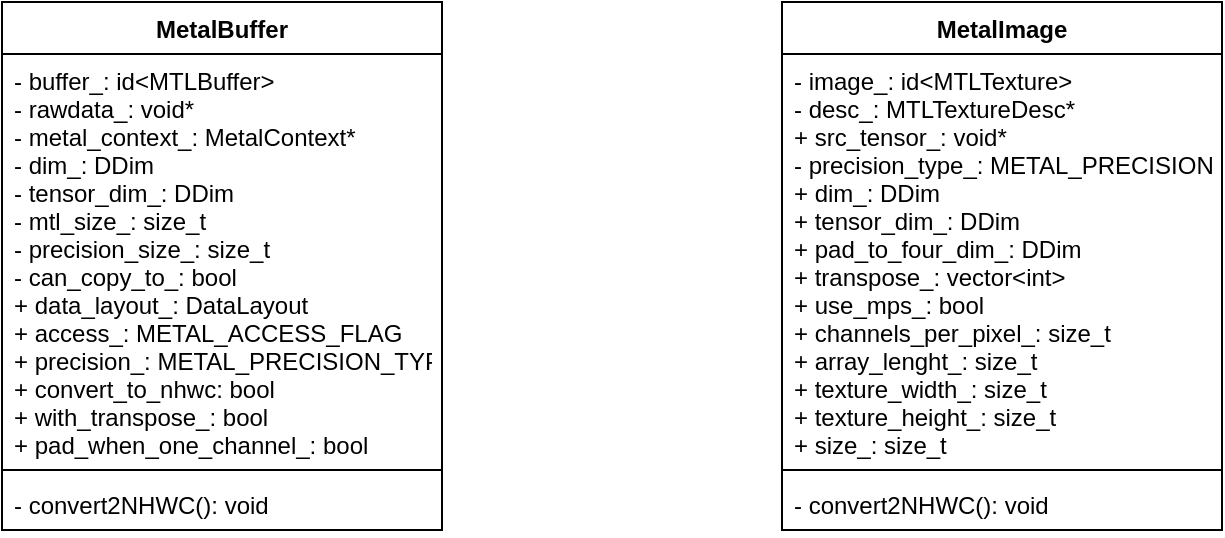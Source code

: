 <mxfile version="17.2.4" type="github" pages="2">
  <diagram id="2B67-QnPXzUXK-wI-6EL" name="metal">
    <mxGraphModel dx="911" dy="604" grid="1" gridSize="10" guides="1" tooltips="1" connect="1" arrows="1" fold="1" page="1" pageScale="1" pageWidth="827" pageHeight="1169" math="0" shadow="0">
      <root>
        <mxCell id="0" />
        <mxCell id="1" parent="0" />
        <mxCell id="PPYU9U6DtvyVQjIobpz9-1" value="MetalBuffer" style="swimlane;fontStyle=1;align=center;verticalAlign=top;childLayout=stackLayout;horizontal=1;startSize=26;horizontalStack=0;resizeParent=1;resizeParentMax=0;resizeLast=0;collapsible=1;marginBottom=0;" parent="1" vertex="1">
          <mxGeometry x="110" y="80" width="220" height="264" as="geometry" />
        </mxCell>
        <mxCell id="PPYU9U6DtvyVQjIobpz9-2" value="- buffer_: id&lt;MTLBuffer&gt;&#xa;- rawdata_: void*&#xa;- metal_context_: MetalContext*&#xa;- dim_: DDim&#xa;- tensor_dim_: DDim&#xa;- mtl_size_: size_t&#xa;- precision_size_: size_t&#xa;- can_copy_to_: bool&#xa;+ data_layout_: DataLayout&#xa;+ access_: METAL_ACCESS_FLAG&#xa;+ precision_: METAL_PRECISION_TYPE&#xa;+ convert_to_nhwc: bool&#xa;+ with_transpose_: bool&#xa;+ pad_when_one_channel_: bool" style="text;strokeColor=none;fillColor=none;align=left;verticalAlign=top;spacingLeft=4;spacingRight=4;overflow=hidden;rotatable=0;points=[[0,0.5],[1,0.5]];portConstraint=eastwest;" parent="PPYU9U6DtvyVQjIobpz9-1" vertex="1">
          <mxGeometry y="26" width="220" height="204" as="geometry" />
        </mxCell>
        <mxCell id="PPYU9U6DtvyVQjIobpz9-3" value="" style="line;strokeWidth=1;fillColor=none;align=left;verticalAlign=middle;spacingTop=-1;spacingLeft=3;spacingRight=3;rotatable=0;labelPosition=right;points=[];portConstraint=eastwest;" parent="PPYU9U6DtvyVQjIobpz9-1" vertex="1">
          <mxGeometry y="230" width="220" height="8" as="geometry" />
        </mxCell>
        <mxCell id="PPYU9U6DtvyVQjIobpz9-4" value="- convert2NHWC(): void" style="text;strokeColor=none;fillColor=none;align=left;verticalAlign=top;spacingLeft=4;spacingRight=4;overflow=hidden;rotatable=0;points=[[0,0.5],[1,0.5]];portConstraint=eastwest;" parent="PPYU9U6DtvyVQjIobpz9-1" vertex="1">
          <mxGeometry y="238" width="220" height="26" as="geometry" />
        </mxCell>
        <mxCell id="PPYU9U6DtvyVQjIobpz9-5" value="MetalImage" style="swimlane;fontStyle=1;align=center;verticalAlign=top;childLayout=stackLayout;horizontal=1;startSize=26;horizontalStack=0;resizeParent=1;resizeParentMax=0;resizeLast=0;collapsible=1;marginBottom=0;" parent="1" vertex="1">
          <mxGeometry x="500" y="80" width="220" height="264" as="geometry" />
        </mxCell>
        <mxCell id="PPYU9U6DtvyVQjIobpz9-6" value="- image_: id&lt;MTLTexture&gt;&#xa;- desc_: MTLTextureDesc*&#xa;+ src_tensor_: void*&#xa;- precision_type_: METAL_PRECISION_TYPE&#xa;+ dim_: DDim&#xa;+ tensor_dim_: DDim&#xa;+ pad_to_four_dim_: DDim&#xa;+ transpose_: vector&lt;int&gt;&#xa;+ use_mps_: bool&#xa;+ channels_per_pixel_: size_t&#xa;+ array_lenght_: size_t&#xa;+ texture_width_: size_t&#xa;+ texture_height_: size_t&#xa;+ size_: size_t" style="text;strokeColor=none;fillColor=none;align=left;verticalAlign=top;spacingLeft=4;spacingRight=4;overflow=hidden;rotatable=0;points=[[0,0.5],[1,0.5]];portConstraint=eastwest;" parent="PPYU9U6DtvyVQjIobpz9-5" vertex="1">
          <mxGeometry y="26" width="220" height="204" as="geometry" />
        </mxCell>
        <mxCell id="PPYU9U6DtvyVQjIobpz9-7" value="" style="line;strokeWidth=1;fillColor=none;align=left;verticalAlign=middle;spacingTop=-1;spacingLeft=3;spacingRight=3;rotatable=0;labelPosition=right;points=[];portConstraint=eastwest;" parent="PPYU9U6DtvyVQjIobpz9-5" vertex="1">
          <mxGeometry y="230" width="220" height="8" as="geometry" />
        </mxCell>
        <mxCell id="PPYU9U6DtvyVQjIobpz9-8" value="- convert2NHWC(): void" style="text;strokeColor=none;fillColor=none;align=left;verticalAlign=top;spacingLeft=4;spacingRight=4;overflow=hidden;rotatable=0;points=[[0,0.5],[1,0.5]];portConstraint=eastwest;" parent="PPYU9U6DtvyVQjIobpz9-5" vertex="1">
          <mxGeometry y="238" width="220" height="26" as="geometry" />
        </mxCell>
      </root>
    </mxGraphModel>
  </diagram>
  <diagram id="RwT5yKXmTMCSeMIN7Mir" name="framework">
    <mxGraphModel dx="911" dy="604" grid="1" gridSize="10" guides="1" tooltips="1" connect="1" arrows="1" fold="1" page="1" pageScale="1" pageWidth="827" pageHeight="1169" math="0" shadow="0">
      <root>
        <mxCell id="0" />
        <mxCell id="1" parent="0" />
        <mxCell id="zFCMKQx5qtxq23lhCxFR-1" value="SSAGraph" style="swimlane;fontStyle=1;align=center;verticalAlign=top;childLayout=stackLayout;horizontal=1;startSize=26;horizontalStack=0;resizeParent=1;resizeParentMax=0;resizeLast=0;collapsible=1;marginBottom=0;" parent="1" vertex="1">
          <mxGeometry x="330" y="210" width="290" height="250" as="geometry" />
        </mxCell>
        <mxCell id="zFCMKQx5qtxq23lhCxFR-2" value="- node_storage_: list&lt;Node&gt;&#xa;- arguments_: map&lt;string, Node*&gt;&#xa;- valid_places_: vector&lt;Place&gt;&#xa;- block_idx_: kRootBlockIdx" style="text;strokeColor=none;fillColor=none;align=left;verticalAlign=top;spacingLeft=4;spacingRight=4;overflow=hidden;rotatable=0;points=[[0,0.5],[1,0.5]];portConstraint=eastwest;" parent="zFCMKQx5qtxq23lhCxFR-1" vertex="1">
          <mxGeometry y="26" width="290" height="64" as="geometry" />
        </mxCell>
        <mxCell id="zFCMKQx5qtxq23lhCxFR-3" value="" style="line;strokeWidth=1;fillColor=none;align=left;verticalAlign=middle;spacingTop=-1;spacingLeft=3;spacingRight=3;rotatable=0;labelPosition=right;points=[];portConstraint=eastwest;" parent="zFCMKQx5qtxq23lhCxFR-1" vertex="1">
          <mxGeometry y="90" width="290" height="8" as="geometry" />
        </mxCell>
        <mxCell id="zFCMKQx5qtxq23lhCxFR-4" value="+ Build(program, valid_places, block_idx): void&#xa;+ RemoveNode(const Node* node): void&#xa;+ CloneFrom(const Graph&amp; graph): void&#xa;+ StmtTopologicalOrder(): void&#xa;+ NodeTopologicalOrder(): void&#xa;+ inputs(): vector&lt;Node*&gt;&#xa;+ outputs(): vector&lt;Node*&gt;&#xa;+ GraphCreateInstructNode(op, valid_places): Node*&#xa;+ RetrieveArgument(const string&amp; arg): Node*&#xa;+ BuildOperationAdjList(): map&lt;Node*, set&lt;Node*&gt;&gt;&#xa;" style="text;strokeColor=none;fillColor=none;align=left;verticalAlign=top;spacingLeft=4;spacingRight=4;overflow=hidden;rotatable=0;points=[[0,0.5],[1,0.5]];portConstraint=eastwest;" parent="zFCMKQx5qtxq23lhCxFR-1" vertex="1">
          <mxGeometry y="98" width="290" height="152" as="geometry" />
        </mxCell>
        <mxCell id="zFCMKQx5qtxq23lhCxFR-5" value="Node" style="swimlane;fontStyle=1;align=center;verticalAlign=top;childLayout=stackLayout;horizontal=1;startSize=26;horizontalStack=0;resizeParent=1;resizeParentMax=0;resizeLast=0;collapsible=1;marginBottom=0;" parent="1" vertex="1">
          <mxGeometry x="740" y="210" width="230" height="160" as="geometry" />
        </mxCell>
        <mxCell id="zFCMKQx5qtxq23lhCxFR-6" value="+ inlinks: list&lt;Node*&gt;&#xa;+ outlinks: list&lt;Node*&gt;&#xa;- stmt_: unique_ptr&lt;Stmt&gt;&#xa;- arg_: unique_ptr&lt;Arg&gt;&#xa;- role_: Role" style="text;strokeColor=none;fillColor=none;align=left;verticalAlign=top;spacingLeft=4;spacingRight=4;overflow=hidden;rotatable=0;points=[[0,0.5],[1,0.5]];portConstraint=eastwest;" parent="zFCMKQx5qtxq23lhCxFR-5" vertex="1">
          <mxGeometry y="26" width="230" height="74" as="geometry" />
        </mxCell>
        <mxCell id="zFCMKQx5qtxq23lhCxFR-7" value="" style="line;strokeWidth=1;fillColor=none;align=left;verticalAlign=middle;spacingTop=-1;spacingLeft=3;spacingRight=3;rotatable=0;labelPosition=right;points=[];portConstraint=eastwest;" parent="zFCMKQx5qtxq23lhCxFR-5" vertex="1">
          <mxGeometry y="100" width="230" height="8" as="geometry" />
        </mxCell>
        <mxCell id="zFCMKQx5qtxq23lhCxFR-8" value="+ AsArg(const string&amp; name): Arg&amp;&#xa;+ AsArg(const string&amp; name, int id): Arg&amp;&#xa;+ AsStmt(op_type, kernels, op): Stmt&amp;" style="text;strokeColor=none;fillColor=none;align=left;verticalAlign=top;spacingLeft=4;spacingRight=4;overflow=hidden;rotatable=0;points=[[0,0.5],[1,0.5]];portConstraint=eastwest;" parent="zFCMKQx5qtxq23lhCxFR-5" vertex="1">
          <mxGeometry y="108" width="230" height="52" as="geometry" />
        </mxCell>
        <mxCell id="zFCMKQx5qtxq23lhCxFR-9" value="1" style="endArrow=open;html=1;endSize=12;startArrow=diamondThin;startSize=14;startFill=0;edgeStyle=orthogonalEdgeStyle;align=left;verticalAlign=bottom;rounded=0;" parent="1" edge="1">
          <mxGeometry x="-1" y="3" relative="1" as="geometry">
            <mxPoint x="620" y="270" as="sourcePoint" />
            <mxPoint x="740" y="270" as="targetPoint" />
          </mxGeometry>
        </mxCell>
        <mxCell id="zFCMKQx5qtxq23lhCxFR-11" value="Stmt" style="swimlane;fontStyle=1;align=center;verticalAlign=top;childLayout=stackLayout;horizontal=1;startSize=26;horizontalStack=0;resizeParent=1;resizeParentMax=0;resizeLast=0;collapsible=1;marginBottom=0;" parent="1" vertex="1">
          <mxGeometry x="1060" y="290" width="280" height="200" as="geometry" />
        </mxCell>
        <mxCell id="zFCMKQx5qtxq23lhCxFR-12" value="- valid_kernels_: vector&lt;unique_ptr&lt;KernelBase&gt;&gt;&#xa;- op_: shared_ptr&lt;OpLite&gt;&#xa;+ stream_id_: int&#xa;+ need_sync_: bool&#xa;+ sync_streams_: vector&lt;int&gt;&#xa;+ desc: string" style="text;strokeColor=none;fillColor=none;align=left;verticalAlign=top;spacingLeft=4;spacingRight=4;overflow=hidden;rotatable=0;points=[[0,0.5],[1,0.5]];portConstraint=eastwest;" parent="zFCMKQx5qtxq23lhCxFR-11" vertex="1">
          <mxGeometry y="26" width="280" height="84" as="geometry" />
        </mxCell>
        <mxCell id="zFCMKQx5qtxq23lhCxFR-13" value="" style="line;strokeWidth=1;fillColor=none;align=left;verticalAlign=middle;spacingTop=-1;spacingLeft=3;spacingRight=3;rotatable=0;labelPosition=right;points=[];portConstraint=eastwest;" parent="zFCMKQx5qtxq23lhCxFR-11" vertex="1">
          <mxGeometry y="110" width="280" height="8" as="geometry" />
        </mxCell>
        <mxCell id="zFCMKQx5qtxq23lhCxFR-14" value="+ ResetOp(op_desc, valid_places, scope): void&#xa;+ ResetKernels(valid_places): void&#xa;+ SetOp(op): void&#xa;+ op_type(): string&#xa;+ op_info(): OpInfo*" style="text;strokeColor=none;fillColor=none;align=left;verticalAlign=top;spacingLeft=4;spacingRight=4;overflow=hidden;rotatable=0;points=[[0,0.5],[1,0.5]];portConstraint=eastwest;" parent="zFCMKQx5qtxq23lhCxFR-11" vertex="1">
          <mxGeometry y="118" width="280" height="82" as="geometry" />
        </mxCell>
        <mxCell id="zFCMKQx5qtxq23lhCxFR-15" value="Arg" style="swimlane;fontStyle=1;align=center;verticalAlign=top;childLayout=stackLayout;horizontal=1;startSize=26;horizontalStack=0;resizeParent=1;resizeParentMax=0;resizeLast=0;collapsible=1;marginBottom=0;" parent="1" vertex="1">
          <mxGeometry x="1060" y="140" width="100" height="120" as="geometry" />
        </mxCell>
        <mxCell id="zFCMKQx5qtxq23lhCxFR-16" value="+ name: string&#xa;+ id: int&#xa;+ type: Type*&#xa;+ is_weight: bool&#xa;+ is_persist: bool&#xa;+ lane: int" style="text;strokeColor=none;fillColor=none;align=left;verticalAlign=top;spacingLeft=4;spacingRight=4;overflow=hidden;rotatable=0;points=[[0,0.5],[1,0.5]];portConstraint=eastwest;" parent="zFCMKQx5qtxq23lhCxFR-15" vertex="1">
          <mxGeometry y="26" width="100" height="94" as="geometry" />
        </mxCell>
        <mxCell id="zFCMKQx5qtxq23lhCxFR-21" value="1" style="endArrow=open;html=1;endSize=12;startArrow=diamondThin;startSize=14;startFill=0;edgeStyle=orthogonalEdgeStyle;align=left;verticalAlign=bottom;rounded=0;" parent="1" edge="1">
          <mxGeometry x="-1" y="3" relative="1" as="geometry">
            <mxPoint x="970" y="320" as="sourcePoint" />
            <mxPoint x="1060" y="320" as="targetPoint" />
            <Array as="points">
              <mxPoint x="1050" y="320" />
              <mxPoint x="1050" y="320" />
            </Array>
          </mxGeometry>
        </mxCell>
        <mxCell id="zFCMKQx5qtxq23lhCxFR-22" value="1" style="endArrow=open;html=1;endSize=12;startArrow=diamondThin;startSize=14;startFill=0;edgeStyle=orthogonalEdgeStyle;align=left;verticalAlign=bottom;rounded=0;" parent="1" edge="1">
          <mxGeometry x="-1" y="3" relative="1" as="geometry">
            <mxPoint x="970" y="220" as="sourcePoint" />
            <mxPoint x="1060" y="220" as="targetPoint" />
          </mxGeometry>
        </mxCell>
        <mxCell id="zFCMKQx5qtxq23lhCxFR-23" value="KernelBase" style="swimlane;fontStyle=1;align=center;verticalAlign=top;childLayout=stackLayout;horizontal=1;startSize=26;horizontalStack=0;resizeParent=1;resizeParentMax=0;resizeLast=0;collapsible=1;marginBottom=0;" parent="1" vertex="1">
          <mxGeometry x="1160" y="550" width="230" height="310" as="geometry" />
        </mxCell>
        <mxCell id="zFCMKQx5qtxq23lhCxFR-24" value="- ctx_: unique_ptr&lt;KernelContext&gt;&#xa;- param_: operators::param_t&#xa;- op_type_: string&#xa;- alias_: string&#xa;- is_first_epoch_: bool&#xa;- profiler_: profile::Profiler*" style="text;strokeColor=none;fillColor=none;align=left;verticalAlign=top;spacingLeft=4;spacingRight=4;overflow=hidden;rotatable=0;points=[[0,0.5],[1,0.5]];portConstraint=eastwest;" parent="zFCMKQx5qtxq23lhCxFR-23" vertex="1">
          <mxGeometry y="26" width="230" height="84" as="geometry" />
        </mxCell>
        <mxCell id="zFCMKQx5qtxq23lhCxFR-25" value="" style="line;strokeWidth=1;fillColor=none;align=left;verticalAlign=middle;spacingTop=-1;spacingLeft=3;spacingRight=3;rotatable=0;labelPosition=right;points=[];portConstraint=eastwest;" parent="zFCMKQx5qtxq23lhCxFR-23" vertex="1">
          <mxGeometry y="110" width="230" height="8" as="geometry" />
        </mxCell>
        <mxCell id="zFCMKQx5qtxq23lhCxFR-26" value="+ PrepareForRun(): void&#xa;+ ReInitWhenNeeded(): void&#xa;+ Run(): void&#xa;+ Launch(): void&#xa;+ SetContext(ctx): void&#xa;+ SetParam(T Param): void&#xa;+ set_op_type(string&amp; type): void&#xa;+ GetInputDeclType(string&amp; arg_name): Type*&#xa;+ GetOutputDeclType(string&amp; arg_name): Type*&#xa;+ SerializeKernelType(op_type, alias, place): string" style="text;strokeColor=none;fillColor=none;align=left;verticalAlign=top;spacingLeft=4;spacingRight=4;overflow=hidden;rotatable=0;points=[[0,0.5],[1,0.5]];portConstraint=eastwest;" parent="zFCMKQx5qtxq23lhCxFR-23" vertex="1">
          <mxGeometry y="118" width="230" height="192" as="geometry" />
        </mxCell>
        <mxCell id="zFCMKQx5qtxq23lhCxFR-32" value="OpInfo" style="swimlane;fontStyle=1;align=center;verticalAlign=top;childLayout=stackLayout;horizontal=1;startSize=26;horizontalStack=0;resizeParent=1;resizeParentMax=0;resizeLast=0;collapsible=1;marginBottom=0;" parent="1" vertex="1">
          <mxGeometry x="330" y="540" width="280" height="270" as="geometry" />
        </mxCell>
        <mxCell id="zFCMKQx5qtxq23lhCxFR-33" value="- ctx_: unique_ptr&lt;KernelContext&gt;&#xa;- param_: operators::param_t&#xa;- op_type_: string&#xa;- alias_: string&#xa;- is_first_epoch_: bool&#xa;- profiler_: profile::Profiler*" style="text;strokeColor=none;fillColor=none;align=left;verticalAlign=top;spacingLeft=4;spacingRight=4;overflow=hidden;rotatable=0;points=[[0,0.5],[1,0.5]];portConstraint=eastwest;" parent="zFCMKQx5qtxq23lhCxFR-32" vertex="1">
          <mxGeometry y="26" width="280" height="84" as="geometry" />
        </mxCell>
        <mxCell id="zFCMKQx5qtxq23lhCxFR-34" value="" style="line;strokeWidth=1;fillColor=none;align=left;verticalAlign=middle;spacingTop=-1;spacingLeft=3;spacingRight=3;rotatable=0;labelPosition=right;points=[];portConstraint=eastwest;" parent="zFCMKQx5qtxq23lhCxFR-32" vertex="1">
          <mxGeometry y="110" width="280" height="8" as="geometry" />
        </mxCell>
        <mxCell id="zFCMKQx5qtxq23lhCxFR-35" value="+ PrepareForRun(): void&#xa;+ ReInitWhenNeeded(): void&#xa;+ Run(): void&#xa;+ Launch(): void&#xa;+ SetContext(ctx): void&#xa;+ SetParam(T Param): void&#xa;+ set_op_type(string&amp; type): void&#xa;+ GetInputDeclType(string&amp; arg_name): Type*&#xa;+ GetOutputDeclType(string&amp; arg_name): Type*&#xa;+ SerializeKernelType(op_type, alias, place): string" style="text;strokeColor=none;fillColor=none;align=left;verticalAlign=top;spacingLeft=4;spacingRight=4;overflow=hidden;rotatable=0;points=[[0,0.5],[1,0.5]];portConstraint=eastwest;" parent="zFCMKQx5qtxq23lhCxFR-32" vertex="1">
          <mxGeometry y="118" width="280" height="152" as="geometry" />
        </mxCell>
        <mxCell id="zFCMKQx5qtxq23lhCxFR-36" value="OpLite" style="swimlane;fontStyle=1;align=center;verticalAlign=top;childLayout=stackLayout;horizontal=1;startSize=26;horizontalStack=0;resizeParent=1;resizeParentMax=0;resizeLast=0;collapsible=1;marginBottom=0;" parent="1" vertex="1">
          <mxGeometry x="692" y="540" width="398" height="370" as="geometry" />
        </mxCell>
        <mxCell id="zFCMKQx5qtxq23lhCxFR-37" value="- scope_: Scope*&#xa;- kernel_: unique_ptr&lt;KernelBase&gt;&#xa;- op_type: string&#xa;- valid_places_: vector&lt;Place&gt;&#xa;- kernel_place_: Place&#xa;- op_info_: unique_ptr&lt;OpInfo&gt;&#xa;- input_tensor_ptrs_cache_: vector&lt;Tensor*&gt;&#xa;- output_tensor_ptrs_cache_: vector&lt;Tensor*&gt;" style="text;strokeColor=none;fillColor=none;align=left;verticalAlign=top;spacingLeft=4;spacingRight=4;overflow=hidden;rotatable=0;points=[[0,0.5],[1,0.5]];portConstraint=eastwest;" parent="zFCMKQx5qtxq23lhCxFR-36" vertex="1">
          <mxGeometry y="26" width="398" height="114" as="geometry" />
        </mxCell>
        <mxCell id="zFCMKQx5qtxq23lhCxFR-38" value="" style="line;strokeWidth=1;fillColor=none;align=left;verticalAlign=middle;spacingTop=-1;spacingLeft=3;spacingRight=3;rotatable=0;labelPosition=right;points=[];portConstraint=eastwest;" parent="zFCMKQx5qtxq23lhCxFR-36" vertex="1">
          <mxGeometry y="140" width="398" height="8" as="geometry" />
        </mxCell>
        <mxCell id="zFCMKQx5qtxq23lhCxFR-39" value="+ SetValidPlaces(vector&lt;Place&gt;&amp; places): void&#xa;+ CheckShape(): bool&#xa;+ InferShape(): bool&#xa;+ Run(): bool&#xa;+ run_once(): bool&#xa;+ Attach(cpp::OpDesc &amp;opdesc, lite::Scope *scope): bool&#xa;+ op_info(): OpInfo*&#xa;+ CreateKernels(places, kernel_type): vector&lt;unique_ptr&lt;KernelBase&gt;&gt;&#xa;+ AttachKernel(KernelBase*): void&#xa;+ SetKernel(vector&lt;unique_ptr&lt;KernelBase&gt;&gt;): void&#xa;+ GetKernel(): KernelBase*&#xa;+ AttachInput(op_desc, scope, output_name, is_dispensable, output_var): void&#xa;+ StaticPickKernel(vector&lt;Place&gt;&amp; valid_targets): void&#xa;+ GetTensor(scope, name): Tensor*&#xa;- GetVar(scope, name): T*" style="text;strokeColor=none;fillColor=none;align=left;verticalAlign=top;spacingLeft=4;spacingRight=4;overflow=hidden;rotatable=0;points=[[0,0.5],[1,0.5]];portConstraint=eastwest;" parent="zFCMKQx5qtxq23lhCxFR-36" vertex="1">
          <mxGeometry y="148" width="398" height="222" as="geometry" />
        </mxCell>
        <mxCell id="zFCMKQx5qtxq23lhCxFR-40" value="1" style="endArrow=open;html=1;endSize=12;startArrow=diamondThin;startSize=14;startFill=0;edgeStyle=orthogonalEdgeStyle;align=left;verticalAlign=bottom;rounded=0;entryX=0.5;entryY=0;entryDx=0;entryDy=0;exitX=-0.001;exitY=0.037;exitDx=0;exitDy=0;exitPerimeter=0;" parent="1" source="zFCMKQx5qtxq23lhCxFR-14" target="zFCMKQx5qtxq23lhCxFR-36" edge="1">
          <mxGeometry x="-1" y="3" relative="1" as="geometry">
            <mxPoint x="1050" y="410" as="sourcePoint" />
            <mxPoint x="1040" y="480" as="targetPoint" />
            <Array as="points">
              <mxPoint x="980" y="410" />
              <mxPoint x="980" y="480" />
              <mxPoint x="891" y="480" />
            </Array>
          </mxGeometry>
        </mxCell>
        <mxCell id="zFCMKQx5qtxq23lhCxFR-41" value="1" style="endArrow=open;html=1;endSize=12;startArrow=diamondThin;startSize=14;startFill=0;edgeStyle=orthogonalEdgeStyle;align=left;verticalAlign=bottom;rounded=0;" parent="1" edge="1">
          <mxGeometry x="-1" y="3" relative="1" as="geometry">
            <mxPoint x="1250" y="490" as="sourcePoint" />
            <mxPoint x="1250" y="550" as="targetPoint" />
            <Array as="points">
              <mxPoint x="1250" y="540" />
            </Array>
          </mxGeometry>
        </mxCell>
        <mxCell id="BQuZWwk-cT7ChaKSzwds-1" value="1" style="endArrow=open;html=1;endSize=12;startArrow=diamondThin;startSize=14;startFill=0;edgeStyle=orthogonalEdgeStyle;align=left;verticalAlign=bottom;rounded=0;" edge="1" parent="1">
          <mxGeometry x="-1" y="3" relative="1" as="geometry">
            <mxPoint x="690" y="600" as="sourcePoint" />
            <mxPoint x="610" y="600" as="targetPoint" />
          </mxGeometry>
        </mxCell>
        <mxCell id="BQuZWwk-cT7ChaKSzwds-2" value="ConvOP" style="swimlane;fontStyle=1;align=center;verticalAlign=top;childLayout=stackLayout;horizontal=1;startSize=26;horizontalStack=0;resizeParent=1;resizeParentMax=0;resizeLast=0;collapsible=1;marginBottom=0;" vertex="1" parent="1">
          <mxGeometry x="620" y="1020" width="160" height="100" as="geometry" />
        </mxCell>
        <mxCell id="BQuZWwk-cT7ChaKSzwds-3" value="- param_: ConvParam" style="text;strokeColor=none;fillColor=none;align=left;verticalAlign=top;spacingLeft=4;spacingRight=4;overflow=hidden;rotatable=0;points=[[0,0.5],[1,0.5]];portConstraint=eastwest;" vertex="1" parent="BQuZWwk-cT7ChaKSzwds-2">
          <mxGeometry y="26" width="160" height="26" as="geometry" />
        </mxCell>
        <mxCell id="BQuZWwk-cT7ChaKSzwds-4" value="" style="line;strokeWidth=1;fillColor=none;align=left;verticalAlign=middle;spacingTop=-1;spacingLeft=3;spacingRight=3;rotatable=0;labelPosition=right;points=[];portConstraint=eastwest;" vertex="1" parent="BQuZWwk-cT7ChaKSzwds-2">
          <mxGeometry y="52" width="160" height="8" as="geometry" />
        </mxCell>
        <mxCell id="BQuZWwk-cT7ChaKSzwds-5" value="+ AttachKernel(kernel): string&#xa;..." style="text;strokeColor=none;fillColor=none;align=left;verticalAlign=top;spacingLeft=4;spacingRight=4;overflow=hidden;rotatable=0;points=[[0,0.5],[1,0.5]];portConstraint=eastwest;" vertex="1" parent="BQuZWwk-cT7ChaKSzwds-2">
          <mxGeometry y="60" width="160" height="40" as="geometry" />
        </mxCell>
        <mxCell id="BQuZWwk-cT7ChaKSzwds-6" value="" style="endArrow=block;dashed=1;endFill=0;endSize=12;html=1;rounded=0;exitX=0.338;exitY=0;exitDx=0;exitDy=0;exitPerimeter=0;" edge="1" parent="1" source="BQuZWwk-cT7ChaKSzwds-2">
          <mxGeometry width="160" relative="1" as="geometry">
            <mxPoint x="680" y="1010" as="sourcePoint" />
            <mxPoint x="710" y="910" as="targetPoint" />
          </mxGeometry>
        </mxCell>
      </root>
    </mxGraphModel>
  </diagram>
</mxfile>
